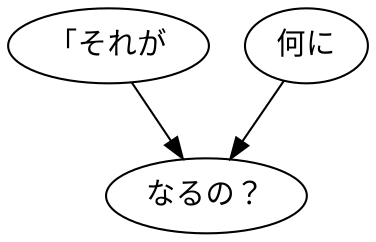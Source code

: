 digraph graph6872 {
	node0 [label="「それが"];
	node1 [label="何に"];
	node2 [label="なるの？"];
	node0 -> node2;
	node1 -> node2;
}
